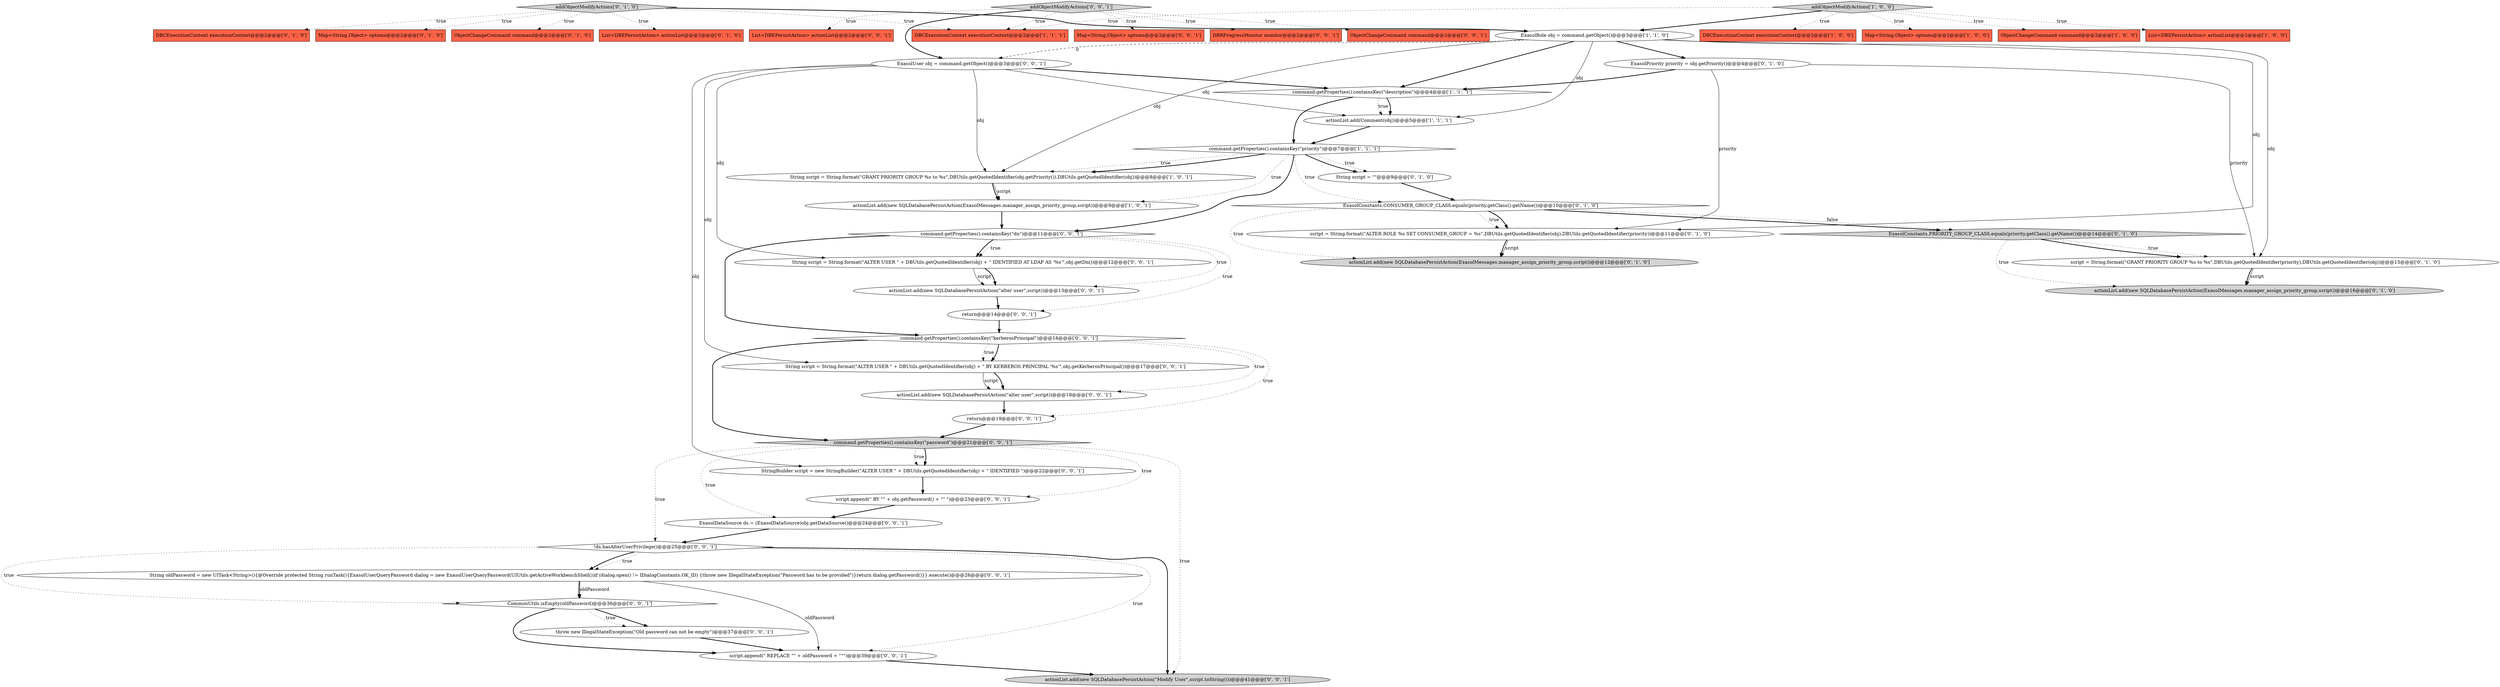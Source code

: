 digraph {
47 [style = filled, label = "String script = String.format(\"ALTER USER \" + DBUtils.getQuotedIdentifier(obj) + \" BY KERBEROS PRINCIPAL '%s'\",obj.getKerberosPrincipal())@@@17@@@['0', '0', '1']", fillcolor = white, shape = ellipse image = "AAA0AAABBB3BBB"];
9 [style = filled, label = "actionList.add(new SQLDatabasePersistAction(ExasolMessages.manager_assign_priority_group,script))@@@9@@@['1', '0', '1']", fillcolor = white, shape = ellipse image = "AAA0AAABBB1BBB"];
38 [style = filled, label = "command.getProperties().containsKey(\"dn\")@@@11@@@['0', '0', '1']", fillcolor = white, shape = diamond image = "AAA0AAABBB3BBB"];
15 [style = filled, label = "List<DBEPersistAction> actionList@@@2@@@['0', '1', '0']", fillcolor = tomato, shape = box image = "AAA0AAABBB2BBB"];
18 [style = filled, label = "DBCExecutionContext executionContext@@@2@@@['0', '1', '0']", fillcolor = tomato, shape = box image = "AAA0AAABBB2BBB"];
39 [style = filled, label = "script.append(\" BY \"\" + obj.getPassword() + \"\" \")@@@23@@@['0', '0', '1']", fillcolor = white, shape = ellipse image = "AAA0AAABBB3BBB"];
21 [style = filled, label = "String script = \"\"@@@9@@@['0', '1', '0']", fillcolor = white, shape = ellipse image = "AAA0AAABBB2BBB"];
8 [style = filled, label = "DBCExecutionContext executionContext@@@2@@@['1', '0', '0']", fillcolor = tomato, shape = box image = "AAA0AAABBB1BBB"];
14 [style = filled, label = "Map<String,Object> options@@@2@@@['0', '1', '0']", fillcolor = tomato, shape = box image = "AAA0AAABBB2BBB"];
12 [style = filled, label = "script = String.format(\"ALTER ROLE %s SET CONSUMER_GROUP = %s\",DBUtils.getQuotedIdentifier(obj),DBUtils.getQuotedIdentifier(priority))@@@11@@@['0', '1', '0']", fillcolor = white, shape = ellipse image = "AAA1AAABBB2BBB"];
41 [style = filled, label = "StringBuilder script = new StringBuilder(\"ALTER USER \" + DBUtils.getQuotedIdentifier(obj) + \" IDENTIFIED \")@@@22@@@['0', '0', '1']", fillcolor = white, shape = ellipse image = "AAA0AAABBB3BBB"];
44 [style = filled, label = "addObjectModifyActions['0', '0', '1']", fillcolor = lightgray, shape = diamond image = "AAA0AAABBB3BBB"];
24 [style = filled, label = "actionList.add(new SQLDatabasePersistAction(ExasolMessages.manager_assign_priority_group,script))@@@16@@@['0', '1', '0']", fillcolor = lightgray, shape = ellipse image = "AAA1AAABBB2BBB"];
5 [style = filled, label = "ExasolRole obj = command.getObject()@@@3@@@['1', '1', '0']", fillcolor = white, shape = ellipse image = "AAA0AAABBB1BBB"];
30 [style = filled, label = "command.getProperties().containsKey(\"password\")@@@21@@@['0', '0', '1']", fillcolor = lightgray, shape = diamond image = "AAA0AAABBB3BBB"];
35 [style = filled, label = "actionList.add(new SQLDatabasePersistAction(\"alter user\",script))@@@18@@@['0', '0', '1']", fillcolor = white, shape = ellipse image = "AAA0AAABBB3BBB"];
42 [style = filled, label = "return@@@14@@@['0', '0', '1']", fillcolor = white, shape = ellipse image = "AAA0AAABBB3BBB"];
25 [style = filled, label = "List<DBEPersistAction> actionList@@@2@@@['0', '0', '1']", fillcolor = tomato, shape = box image = "AAA0AAABBB3BBB"];
45 [style = filled, label = "throw new IllegalStateException(\"Old password can not be empty\")@@@37@@@['0', '0', '1']", fillcolor = white, shape = ellipse image = "AAA0AAABBB3BBB"];
0 [style = filled, label = "Map<String,Object> options@@@2@@@['1', '0', '0']", fillcolor = tomato, shape = box image = "AAA0AAABBB1BBB"];
7 [style = filled, label = "String script = String.format(\"GRANT PRIORITY GROUP %s to %s\",DBUtils.getQuotedIdentifier(obj.getPriority()),DBUtils.getQuotedIdentifier(obj))@@@8@@@['1', '0', '1']", fillcolor = white, shape = ellipse image = "AAA0AAABBB1BBB"];
1 [style = filled, label = "command.getProperties().containsKey(\"priority\")@@@7@@@['1', '1', '1']", fillcolor = white, shape = diamond image = "AAA0AAABBB1BBB"];
37 [style = filled, label = "Map<String,Object> options@@@2@@@['0', '0', '1']", fillcolor = tomato, shape = box image = "AAA0AAABBB3BBB"];
3 [style = filled, label = "actionList.add(Comment(obj))@@@5@@@['1', '1', '1']", fillcolor = white, shape = ellipse image = "AAA0AAABBB1BBB"];
16 [style = filled, label = "ObjectChangeCommand command@@@2@@@['0', '1', '0']", fillcolor = tomato, shape = box image = "AAA0AAABBB2BBB"];
20 [style = filled, label = "addObjectModifyActions['0', '1', '0']", fillcolor = lightgray, shape = diamond image = "AAA0AAABBB2BBB"];
34 [style = filled, label = "String script = String.format(\"ALTER USER \" + DBUtils.getQuotedIdentifier(obj) + \" IDENTIFIED AT LDAP AS '%s'\",obj.getDn())@@@12@@@['0', '0', '1']", fillcolor = white, shape = ellipse image = "AAA0AAABBB3BBB"];
27 [style = filled, label = "!ds.hasAlterUserPrivilege()@@@25@@@['0', '0', '1']", fillcolor = white, shape = diamond image = "AAA0AAABBB3BBB"];
33 [style = filled, label = "CommonUtils.isEmpty(oldPassword)@@@36@@@['0', '0', '1']", fillcolor = white, shape = diamond image = "AAA0AAABBB3BBB"];
40 [style = filled, label = "actionList.add(new SQLDatabasePersistAction(\"alter user\",script))@@@13@@@['0', '0', '1']", fillcolor = white, shape = ellipse image = "AAA0AAABBB3BBB"];
10 [style = filled, label = "command.getProperties().containsKey(\"description\")@@@4@@@['1', '1', '1']", fillcolor = white, shape = diamond image = "AAA0AAABBB1BBB"];
23 [style = filled, label = "script = String.format(\"GRANT PRIORITY GROUP %s to %s\",DBUtils.getQuotedIdentifier(priority),DBUtils.getQuotedIdentifier(obj))@@@15@@@['0', '1', '0']", fillcolor = white, shape = ellipse image = "AAA1AAABBB2BBB"];
11 [style = filled, label = "DBCExecutionContext executionContext@@@2@@@['1', '1', '1']", fillcolor = tomato, shape = box image = "AAA0AAABBB1BBB"];
31 [style = filled, label = "DBRProgressMonitor monitor@@@2@@@['0', '0', '1']", fillcolor = tomato, shape = box image = "AAA0AAABBB3BBB"];
36 [style = filled, label = "ObjectChangeCommand command@@@2@@@['0', '0', '1']", fillcolor = tomato, shape = box image = "AAA0AAABBB3BBB"];
13 [style = filled, label = "actionList.add(new SQLDatabasePersistAction(ExasolMessages.manager_assign_priority_group,script))@@@12@@@['0', '1', '0']", fillcolor = lightgray, shape = ellipse image = "AAA0AAABBB2BBB"];
43 [style = filled, label = "return@@@19@@@['0', '0', '1']", fillcolor = white, shape = ellipse image = "AAA0AAABBB3BBB"];
29 [style = filled, label = "script.append(\" REPLACE \"\" + oldPassword + \"\"\")@@@39@@@['0', '0', '1']", fillcolor = white, shape = ellipse image = "AAA0AAABBB3BBB"];
32 [style = filled, label = "ExasolUser obj = command.getObject()@@@3@@@['0', '0', '1']", fillcolor = white, shape = ellipse image = "AAA0AAABBB3BBB"];
4 [style = filled, label = "ObjectChangeCommand command@@@2@@@['1', '0', '0']", fillcolor = tomato, shape = box image = "AAA0AAABBB1BBB"];
19 [style = filled, label = "ExasolPriority priority = obj.getPriority()@@@4@@@['0', '1', '0']", fillcolor = white, shape = ellipse image = "AAA1AAABBB2BBB"];
46 [style = filled, label = "command.getProperties().containsKey(\"kerberosPrincipal\")@@@16@@@['0', '0', '1']", fillcolor = white, shape = diamond image = "AAA0AAABBB3BBB"];
2 [style = filled, label = "addObjectModifyActions['1', '0', '0']", fillcolor = lightgray, shape = diamond image = "AAA0AAABBB1BBB"];
22 [style = filled, label = "ExasolConstants.PRIORITY_GROUP_CLASS.equals(priority.getClass().getName())@@@14@@@['0', '1', '0']", fillcolor = lightgray, shape = diamond image = "AAA1AAABBB2BBB"];
26 [style = filled, label = "ExasolDataSource ds = (ExasolDataSource)obj.getDataSource()@@@24@@@['0', '0', '1']", fillcolor = white, shape = ellipse image = "AAA0AAABBB3BBB"];
6 [style = filled, label = "List<DBEPersistAction> actionList@@@2@@@['1', '0', '0']", fillcolor = tomato, shape = box image = "AAA0AAABBB1BBB"];
48 [style = filled, label = "actionList.add(new SQLDatabasePersistAction(\"Modify User\",script.toString()))@@@41@@@['0', '0', '1']", fillcolor = lightgray, shape = ellipse image = "AAA0AAABBB3BBB"];
28 [style = filled, label = "String oldPassword = new UITask<String>(){@Override protected String runTask(){ExasolUserQueryPassword dialog = new ExasolUserQueryPassword(UIUtils.getActiveWorkbenchShell())if (dialog.open() != IDialogConstants.OK_ID) {throw new IllegalStateException(\"Password has to be provided\")}return dialog.getPassword()}}.execute()@@@26@@@['0', '0', '1']", fillcolor = white, shape = ellipse image = "AAA0AAABBB3BBB"];
17 [style = filled, label = "ExasolConstants.CONSUMER_GROUP_CLASS.equals(priority.getClass().getName())@@@10@@@['0', '1', '0']", fillcolor = white, shape = diamond image = "AAA1AAABBB2BBB"];
46->47 [style = bold, label=""];
2->8 [style = dotted, label="true"];
44->36 [style = dotted, label="true"];
20->18 [style = dotted, label="true"];
28->33 [style = solid, label="oldPassword"];
30->39 [style = dotted, label="true"];
3->1 [style = bold, label=""];
10->3 [style = bold, label=""];
30->41 [style = bold, label=""];
46->47 [style = dotted, label="true"];
46->43 [style = dotted, label="true"];
22->24 [style = dotted, label="true"];
1->21 [style = dotted, label="true"];
44->25 [style = dotted, label="true"];
17->22 [style = bold, label=""];
27->28 [style = dotted, label="true"];
44->37 [style = dotted, label="true"];
33->29 [style = bold, label=""];
20->14 [style = dotted, label="true"];
38->40 [style = dotted, label="true"];
32->34 [style = solid, label="obj"];
10->3 [style = dotted, label="true"];
27->29 [style = dotted, label="true"];
1->9 [style = dotted, label="true"];
27->28 [style = bold, label=""];
32->7 [style = solid, label="obj"];
7->9 [style = bold, label=""];
1->7 [style = dotted, label="true"];
28->29 [style = solid, label="oldPassword"];
17->13 [style = dotted, label="true"];
46->35 [style = dotted, label="true"];
38->34 [style = bold, label=""];
41->39 [style = bold, label=""];
12->13 [style = solid, label="script"];
38->46 [style = bold, label=""];
20->16 [style = dotted, label="true"];
12->13 [style = bold, label=""];
45->29 [style = bold, label=""];
29->48 [style = bold, label=""];
32->3 [style = solid, label="obj"];
28->33 [style = bold, label=""];
32->10 [style = bold, label=""];
5->32 [style = dashed, label="0"];
30->26 [style = dotted, label="true"];
9->38 [style = bold, label=""];
5->3 [style = solid, label="obj"];
34->40 [style = solid, label="script"];
33->45 [style = bold, label=""];
44->11 [style = dotted, label="true"];
5->19 [style = bold, label=""];
22->23 [style = dotted, label="true"];
40->42 [style = bold, label=""];
38->34 [style = dotted, label="true"];
35->43 [style = bold, label=""];
20->5 [style = bold, label=""];
17->22 [style = dotted, label="false"];
5->23 [style = solid, label="obj"];
47->35 [style = bold, label=""];
5->7 [style = solid, label="obj"];
47->35 [style = solid, label="script"];
27->33 [style = dotted, label="true"];
10->1 [style = bold, label=""];
17->12 [style = dotted, label="true"];
44->31 [style = dotted, label="true"];
7->9 [style = solid, label="script"];
46->30 [style = bold, label=""];
19->12 [style = solid, label="priority"];
32->41 [style = solid, label="obj"];
43->30 [style = bold, label=""];
1->7 [style = bold, label=""];
38->42 [style = dotted, label="true"];
19->23 [style = solid, label="priority"];
39->26 [style = bold, label=""];
30->48 [style = dotted, label="true"];
2->11 [style = dotted, label="true"];
33->45 [style = dotted, label="true"];
19->10 [style = bold, label=""];
2->4 [style = dotted, label="true"];
27->48 [style = bold, label=""];
23->24 [style = bold, label=""];
2->5 [style = bold, label=""];
30->27 [style = dotted, label="true"];
1->21 [style = bold, label=""];
21->17 [style = bold, label=""];
44->32 [style = bold, label=""];
2->6 [style = dotted, label="true"];
17->12 [style = bold, label=""];
34->40 [style = bold, label=""];
5->12 [style = solid, label="obj"];
1->17 [style = dotted, label="true"];
5->10 [style = bold, label=""];
26->27 [style = bold, label=""];
32->47 [style = solid, label="obj"];
23->24 [style = solid, label="script"];
20->15 [style = dotted, label="true"];
30->41 [style = dotted, label="true"];
42->46 [style = bold, label=""];
1->38 [style = bold, label=""];
22->23 [style = bold, label=""];
2->0 [style = dotted, label="true"];
20->11 [style = dotted, label="true"];
}
